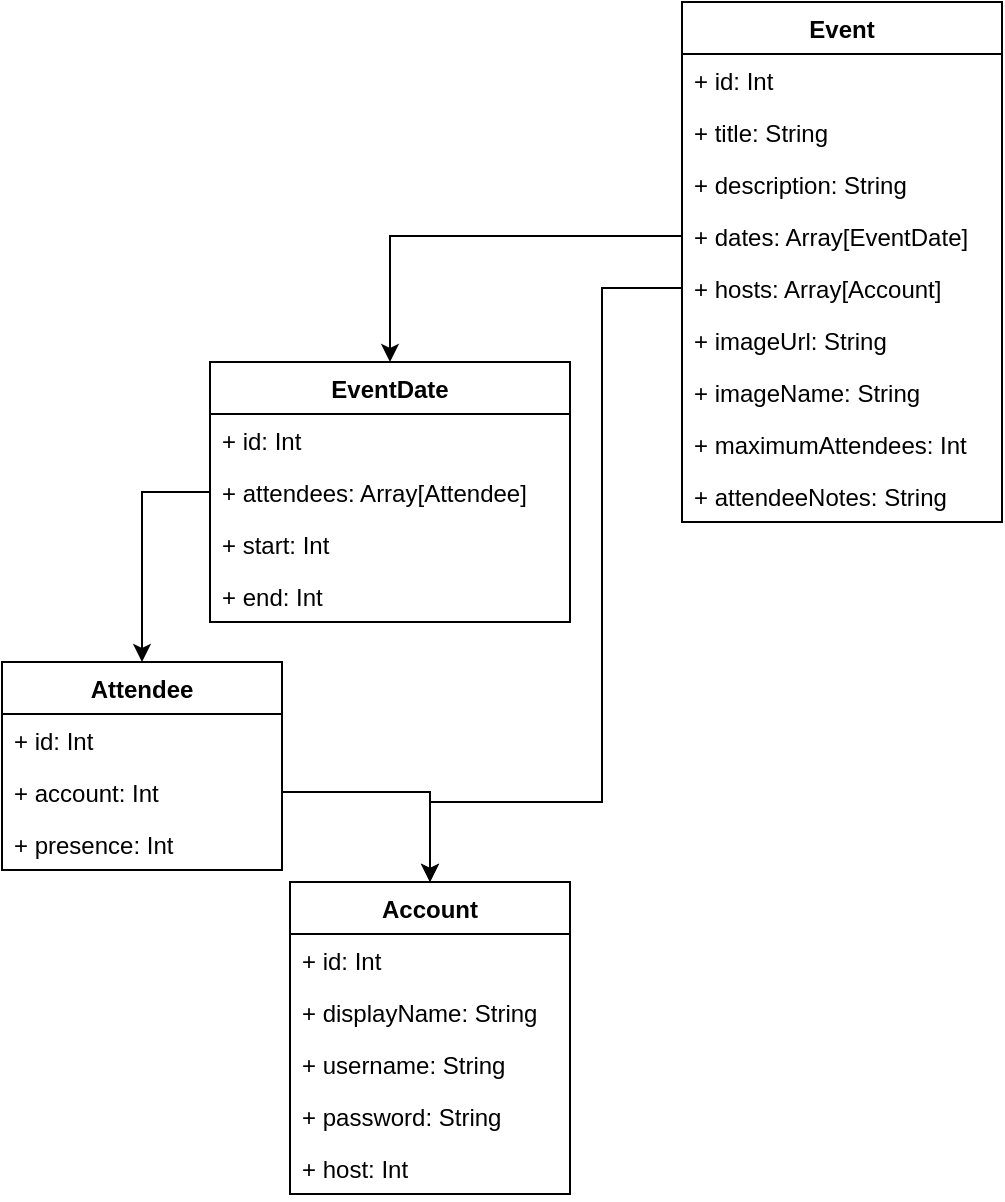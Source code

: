 <mxfile version="14.1.8" type="device"><diagram id="C5RBs43oDa-KdzZeNtuy" name="Page-1"><mxGraphModel dx="1422" dy="862" grid="1" gridSize="10" guides="1" tooltips="1" connect="1" arrows="1" fold="1" page="1" pageScale="1" pageWidth="827" pageHeight="1169" math="0" shadow="0"><root><mxCell id="WIyWlLk6GJQsqaUBKTNV-0"/><mxCell id="WIyWlLk6GJQsqaUBKTNV-1" parent="WIyWlLk6GJQsqaUBKTNV-0"/><mxCell id="3zqtiG4JKgxjvDRQEQ2T-9" value="EventDate" style="swimlane;fontStyle=1;childLayout=stackLayout;horizontal=1;startSize=26;fillColor=none;horizontalStack=0;resizeParent=1;resizeParentMax=0;resizeLast=0;collapsible=1;marginBottom=0;" vertex="1" parent="WIyWlLk6GJQsqaUBKTNV-1"><mxGeometry x="234" y="330" width="180" height="130" as="geometry"/></mxCell><mxCell id="3zqtiG4JKgxjvDRQEQ2T-14" value="+ id: Int&#10;" style="text;strokeColor=none;fillColor=none;align=left;verticalAlign=top;spacingLeft=4;spacingRight=4;overflow=hidden;rotatable=0;points=[[0,0.5],[1,0.5]];portConstraint=eastwest;" vertex="1" parent="3zqtiG4JKgxjvDRQEQ2T-9"><mxGeometry y="26" width="180" height="26" as="geometry"/></mxCell><mxCell id="3zqtiG4JKgxjvDRQEQ2T-10" value="+ attendees: Array[Attendee]" style="text;strokeColor=none;fillColor=none;align=left;verticalAlign=top;spacingLeft=4;spacingRight=4;overflow=hidden;rotatable=0;points=[[0,0.5],[1,0.5]];portConstraint=eastwest;" vertex="1" parent="3zqtiG4JKgxjvDRQEQ2T-9"><mxGeometry y="52" width="180" height="26" as="geometry"/></mxCell><mxCell id="3zqtiG4JKgxjvDRQEQ2T-12" value="+ start: Int" style="text;strokeColor=none;fillColor=none;align=left;verticalAlign=top;spacingLeft=4;spacingRight=4;overflow=hidden;rotatable=0;points=[[0,0.5],[1,0.5]];portConstraint=eastwest;" vertex="1" parent="3zqtiG4JKgxjvDRQEQ2T-9"><mxGeometry y="78" width="180" height="26" as="geometry"/></mxCell><mxCell id="3zqtiG4JKgxjvDRQEQ2T-11" value="+ end: Int&#10;" style="text;strokeColor=none;fillColor=none;align=left;verticalAlign=top;spacingLeft=4;spacingRight=4;overflow=hidden;rotatable=0;points=[[0,0.5],[1,0.5]];portConstraint=eastwest;" vertex="1" parent="3zqtiG4JKgxjvDRQEQ2T-9"><mxGeometry y="104" width="180" height="26" as="geometry"/></mxCell><mxCell id="3zqtiG4JKgxjvDRQEQ2T-0" value="Event" style="swimlane;fontStyle=1;align=center;verticalAlign=top;childLayout=stackLayout;horizontal=1;startSize=26;horizontalStack=0;resizeParent=1;resizeParentMax=0;resizeLast=0;collapsible=1;marginBottom=0;" vertex="1" parent="WIyWlLk6GJQsqaUBKTNV-1"><mxGeometry x="470" y="150" width="160" height="260" as="geometry"/></mxCell><mxCell id="3zqtiG4JKgxjvDRQEQ2T-5" value="+ id: Int&#10;" style="text;strokeColor=none;fillColor=none;align=left;verticalAlign=top;spacingLeft=4;spacingRight=4;overflow=hidden;rotatable=0;points=[[0,0.5],[1,0.5]];portConstraint=eastwest;" vertex="1" parent="3zqtiG4JKgxjvDRQEQ2T-0"><mxGeometry y="26" width="160" height="26" as="geometry"/></mxCell><mxCell id="3zqtiG4JKgxjvDRQEQ2T-8" value="+ title: String&#10;" style="text;strokeColor=none;fillColor=none;align=left;verticalAlign=top;spacingLeft=4;spacingRight=4;overflow=hidden;rotatable=0;points=[[0,0.5],[1,0.5]];portConstraint=eastwest;" vertex="1" parent="3zqtiG4JKgxjvDRQEQ2T-0"><mxGeometry y="52" width="160" height="26" as="geometry"/></mxCell><mxCell id="3zqtiG4JKgxjvDRQEQ2T-4" value="+ description: String" style="text;strokeColor=none;fillColor=none;align=left;verticalAlign=top;spacingLeft=4;spacingRight=4;overflow=hidden;rotatable=0;points=[[0,0.5],[1,0.5]];portConstraint=eastwest;" vertex="1" parent="3zqtiG4JKgxjvDRQEQ2T-0"><mxGeometry y="78" width="160" height="26" as="geometry"/></mxCell><mxCell id="3zqtiG4JKgxjvDRQEQ2T-1" value="+ dates: Array[EventDate]" style="text;strokeColor=none;fillColor=none;align=left;verticalAlign=top;spacingLeft=4;spacingRight=4;overflow=hidden;rotatable=0;points=[[0,0.5],[1,0.5]];portConstraint=eastwest;" vertex="1" parent="3zqtiG4JKgxjvDRQEQ2T-0"><mxGeometry y="104" width="160" height="26" as="geometry"/></mxCell><mxCell id="3zqtiG4JKgxjvDRQEQ2T-31" value="+ hosts: Array[Account]" style="text;strokeColor=none;fillColor=none;align=left;verticalAlign=top;spacingLeft=4;spacingRight=4;overflow=hidden;rotatable=0;points=[[0,0.5],[1,0.5]];portConstraint=eastwest;" vertex="1" parent="3zqtiG4JKgxjvDRQEQ2T-0"><mxGeometry y="130" width="160" height="26" as="geometry"/></mxCell><mxCell id="3zqtiG4JKgxjvDRQEQ2T-7" value="+ imageUrl: String&#10;" style="text;strokeColor=none;fillColor=none;align=left;verticalAlign=top;spacingLeft=4;spacingRight=4;overflow=hidden;rotatable=0;points=[[0,0.5],[1,0.5]];portConstraint=eastwest;" vertex="1" parent="3zqtiG4JKgxjvDRQEQ2T-0"><mxGeometry y="156" width="160" height="26" as="geometry"/></mxCell><mxCell id="3zqtiG4JKgxjvDRQEQ2T-6" value="+ imageName: String&#10;" style="text;strokeColor=none;fillColor=none;align=left;verticalAlign=top;spacingLeft=4;spacingRight=4;overflow=hidden;rotatable=0;points=[[0,0.5],[1,0.5]];portConstraint=eastwest;" vertex="1" parent="3zqtiG4JKgxjvDRQEQ2T-0"><mxGeometry y="182" width="160" height="26" as="geometry"/></mxCell><mxCell id="3zqtiG4JKgxjvDRQEQ2T-33" value="+ maximumAttendees: Int&#10;" style="text;strokeColor=none;fillColor=none;align=left;verticalAlign=top;spacingLeft=4;spacingRight=4;overflow=hidden;rotatable=0;points=[[0,0.5],[1,0.5]];portConstraint=eastwest;" vertex="1" parent="3zqtiG4JKgxjvDRQEQ2T-0"><mxGeometry y="208" width="160" height="26" as="geometry"/></mxCell><mxCell id="3zqtiG4JKgxjvDRQEQ2T-34" value="+ attendeeNotes: String&#10;" style="text;strokeColor=none;fillColor=none;align=left;verticalAlign=top;spacingLeft=4;spacingRight=4;overflow=hidden;rotatable=0;points=[[0,0.5],[1,0.5]];portConstraint=eastwest;" vertex="1" parent="3zqtiG4JKgxjvDRQEQ2T-0"><mxGeometry y="234" width="160" height="26" as="geometry"/></mxCell><mxCell id="3zqtiG4JKgxjvDRQEQ2T-15" style="edgeStyle=orthogonalEdgeStyle;rounded=0;orthogonalLoop=1;jettySize=auto;html=1;entryX=0.5;entryY=0;entryDx=0;entryDy=0;" edge="1" parent="WIyWlLk6GJQsqaUBKTNV-1" source="3zqtiG4JKgxjvDRQEQ2T-1" target="3zqtiG4JKgxjvDRQEQ2T-9"><mxGeometry relative="1" as="geometry"/></mxCell><mxCell id="3zqtiG4JKgxjvDRQEQ2T-16" value="Attendee" style="swimlane;fontStyle=1;childLayout=stackLayout;horizontal=1;startSize=26;fillColor=none;horizontalStack=0;resizeParent=1;resizeParentMax=0;resizeLast=0;collapsible=1;marginBottom=0;" vertex="1" parent="WIyWlLk6GJQsqaUBKTNV-1"><mxGeometry x="130" y="480" width="140" height="104" as="geometry"/></mxCell><mxCell id="3zqtiG4JKgxjvDRQEQ2T-19" value="+ id: Int" style="text;strokeColor=none;fillColor=none;align=left;verticalAlign=top;spacingLeft=4;spacingRight=4;overflow=hidden;rotatable=0;points=[[0,0.5],[1,0.5]];portConstraint=eastwest;" vertex="1" parent="3zqtiG4JKgxjvDRQEQ2T-16"><mxGeometry y="26" width="140" height="26" as="geometry"/></mxCell><mxCell id="3zqtiG4JKgxjvDRQEQ2T-23" value="+ account: Int" style="text;strokeColor=none;fillColor=none;align=left;verticalAlign=top;spacingLeft=4;spacingRight=4;overflow=hidden;rotatable=0;points=[[0,0.5],[1,0.5]];portConstraint=eastwest;" vertex="1" parent="3zqtiG4JKgxjvDRQEQ2T-16"><mxGeometry y="52" width="140" height="26" as="geometry"/></mxCell><mxCell id="3zqtiG4JKgxjvDRQEQ2T-28" value="+ presence: Int&#10;" style="text;strokeColor=none;fillColor=none;align=left;verticalAlign=top;spacingLeft=4;spacingRight=4;overflow=hidden;rotatable=0;points=[[0,0.5],[1,0.5]];portConstraint=eastwest;" vertex="1" parent="3zqtiG4JKgxjvDRQEQ2T-16"><mxGeometry y="78" width="140" height="26" as="geometry"/></mxCell><mxCell id="3zqtiG4JKgxjvDRQEQ2T-22" style="edgeStyle=orthogonalEdgeStyle;rounded=0;orthogonalLoop=1;jettySize=auto;html=1;entryX=0.5;entryY=0;entryDx=0;entryDy=0;" edge="1" parent="WIyWlLk6GJQsqaUBKTNV-1" source="3zqtiG4JKgxjvDRQEQ2T-10" target="3zqtiG4JKgxjvDRQEQ2T-16"><mxGeometry relative="1" as="geometry"/></mxCell><mxCell id="3zqtiG4JKgxjvDRQEQ2T-24" value="Account" style="swimlane;fontStyle=1;childLayout=stackLayout;horizontal=1;startSize=26;fillColor=none;horizontalStack=0;resizeParent=1;resizeParentMax=0;resizeLast=0;collapsible=1;marginBottom=0;" vertex="1" parent="WIyWlLk6GJQsqaUBKTNV-1"><mxGeometry x="274" y="590" width="140" height="156" as="geometry"/></mxCell><mxCell id="3zqtiG4JKgxjvDRQEQ2T-30" value="+ id: Int" style="text;strokeColor=none;fillColor=none;align=left;verticalAlign=top;spacingLeft=4;spacingRight=4;overflow=hidden;rotatable=0;points=[[0,0.5],[1,0.5]];portConstraint=eastwest;" vertex="1" parent="3zqtiG4JKgxjvDRQEQ2T-24"><mxGeometry y="26" width="140" height="26" as="geometry"/></mxCell><mxCell id="3zqtiG4JKgxjvDRQEQ2T-17" value="+ displayName: String" style="text;strokeColor=none;fillColor=none;align=left;verticalAlign=top;spacingLeft=4;spacingRight=4;overflow=hidden;rotatable=0;points=[[0,0.5],[1,0.5]];portConstraint=eastwest;" vertex="1" parent="3zqtiG4JKgxjvDRQEQ2T-24"><mxGeometry y="52" width="140" height="26" as="geometry"/></mxCell><mxCell id="3zqtiG4JKgxjvDRQEQ2T-21" value="+ username: String" style="text;strokeColor=none;fillColor=none;align=left;verticalAlign=top;spacingLeft=4;spacingRight=4;overflow=hidden;rotatable=0;points=[[0,0.5],[1,0.5]];portConstraint=eastwest;" vertex="1" parent="3zqtiG4JKgxjvDRQEQ2T-24"><mxGeometry y="78" width="140" height="26" as="geometry"/></mxCell><mxCell id="3zqtiG4JKgxjvDRQEQ2T-20" value="+ password: String&#10;" style="text;strokeColor=none;fillColor=none;align=left;verticalAlign=top;spacingLeft=4;spacingRight=4;overflow=hidden;rotatable=0;points=[[0,0.5],[1,0.5]];portConstraint=eastwest;" vertex="1" parent="3zqtiG4JKgxjvDRQEQ2T-24"><mxGeometry y="104" width="140" height="26" as="geometry"/></mxCell><mxCell id="3zqtiG4JKgxjvDRQEQ2T-18" value="+ host: Int&#10;" style="text;strokeColor=none;fillColor=none;align=left;verticalAlign=top;spacingLeft=4;spacingRight=4;overflow=hidden;rotatable=0;points=[[0,0.5],[1,0.5]];portConstraint=eastwest;" vertex="1" parent="3zqtiG4JKgxjvDRQEQ2T-24"><mxGeometry y="130" width="140" height="26" as="geometry"/></mxCell><mxCell id="3zqtiG4JKgxjvDRQEQ2T-29" style="edgeStyle=orthogonalEdgeStyle;rounded=0;orthogonalLoop=1;jettySize=auto;html=1;entryX=0.5;entryY=0;entryDx=0;entryDy=0;" edge="1" parent="WIyWlLk6GJQsqaUBKTNV-1" source="3zqtiG4JKgxjvDRQEQ2T-23" target="3zqtiG4JKgxjvDRQEQ2T-24"><mxGeometry relative="1" as="geometry"/></mxCell><mxCell id="3zqtiG4JKgxjvDRQEQ2T-32" style="edgeStyle=orthogonalEdgeStyle;rounded=0;orthogonalLoop=1;jettySize=auto;html=1;exitX=0;exitY=0.5;exitDx=0;exitDy=0;entryX=0.5;entryY=0;entryDx=0;entryDy=0;" edge="1" parent="WIyWlLk6GJQsqaUBKTNV-1" source="3zqtiG4JKgxjvDRQEQ2T-31" target="3zqtiG4JKgxjvDRQEQ2T-24"><mxGeometry relative="1" as="geometry"><Array as="points"><mxPoint x="430" y="293"/><mxPoint x="430" y="550"/><mxPoint x="344" y="550"/></Array></mxGeometry></mxCell></root></mxGraphModel></diagram></mxfile>